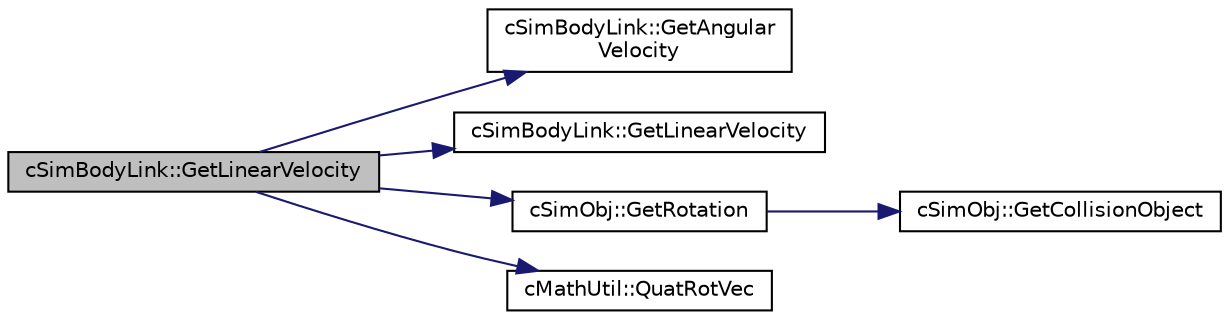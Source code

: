 digraph "cSimBodyLink::GetLinearVelocity"
{
 // LATEX_PDF_SIZE
  edge [fontname="Helvetica",fontsize="10",labelfontname="Helvetica",labelfontsize="10"];
  node [fontname="Helvetica",fontsize="10",shape=record];
  rankdir="LR";
  Node1 [label="cSimBodyLink::GetLinearVelocity",height=0.2,width=0.4,color="black", fillcolor="grey75", style="filled", fontcolor="black",tooltip=" "];
  Node1 -> Node2 [color="midnightblue",fontsize="10",style="solid",fontname="Helvetica"];
  Node2 [label="cSimBodyLink::GetAngular\lVelocity",height=0.2,width=0.4,color="black", fillcolor="white", style="filled",URL="$classc_sim_body_link.html#a8e3d91850f167de8d8ae427a852435d9",tooltip=" "];
  Node1 -> Node3 [color="midnightblue",fontsize="10",style="solid",fontname="Helvetica"];
  Node3 [label="cSimBodyLink::GetLinearVelocity",height=0.2,width=0.4,color="black", fillcolor="white", style="filled",URL="$classc_sim_body_link.html#adb3318c6dd5b25a03dc29de872fdf54a",tooltip=" "];
  Node1 -> Node4 [color="midnightblue",fontsize="10",style="solid",fontname="Helvetica"];
  Node4 [label="cSimObj::GetRotation",height=0.2,width=0.4,color="black", fillcolor="white", style="filled",URL="$classc_sim_obj.html#a34a730aea14a801d48be7f506ffe8d2a",tooltip=" "];
  Node4 -> Node5 [color="midnightblue",fontsize="10",style="solid",fontname="Helvetica"];
  Node5 [label="cSimObj::GetCollisionObject",height=0.2,width=0.4,color="black", fillcolor="white", style="filled",URL="$classc_sim_obj.html#aabb085287e9c1b96e290f66b8cab95e9",tooltip=" "];
  Node1 -> Node6 [color="midnightblue",fontsize="10",style="solid",fontname="Helvetica"];
  Node6 [label="cMathUtil::QuatRotVec",height=0.2,width=0.4,color="black", fillcolor="white", style="filled",URL="$classc_math_util.html#a3a0496ade762f12172414c797da44402",tooltip=" "];
}
